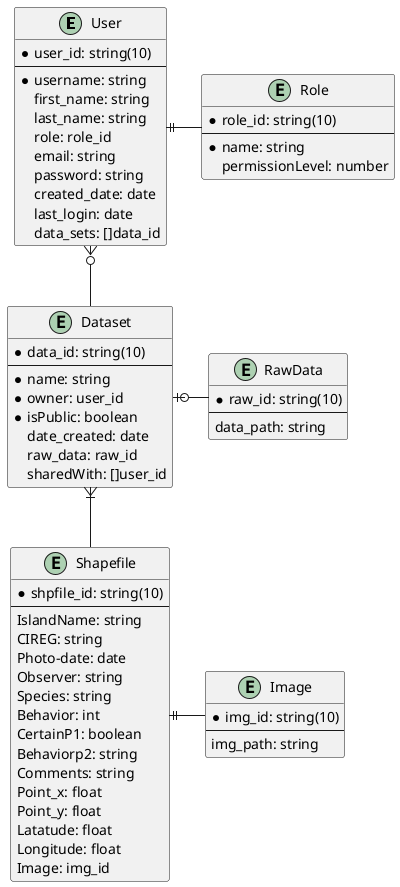 @startuml ER-Diagram
skinparam linetype ortho
entity "User" as user {
    *user_id: string(10)
    --
    *username: string
    first_name: string
    last_name: string
    role: role_id
    email: string
    password: string
    created_date: date
    last_login: date
    data_sets: []data_id
}
entity "Dataset" as ds {
    *data_id: string(10) 
    --
    *name: string
    *owner: user_id
    *isPublic: boolean
    date_created: date
    raw_data: raw_id
    sharedWith: []user_id  
}
entity "Role" as role {
    *role_id: string(10) 
    --
    *name: string
    permissionLevel: number
}

entity "Shapefile" as shp {
    *shpfile_id: string(10) 
    --
    IslandName: string
    CIREG: string
    Photo-date: date
    Observer: string
    Species: string
    Behavior: int
    CertainP1: boolean
    Behaviorp2: string
    Comments: string
    Point_x: float
    Point_y: float
    Latatude: float
    Longitude: float
    Image: img_id
}
entity "Image" as img {
    *img_id: string(10)
    --
    img_path: string
}
entity "RawData" as raw {
    *raw_id: string(10)
    --
    data_path: string
}

user ||- role
user }o-- ds
ds }|-- shp
ds |o- raw
shp ||- img
@enduml